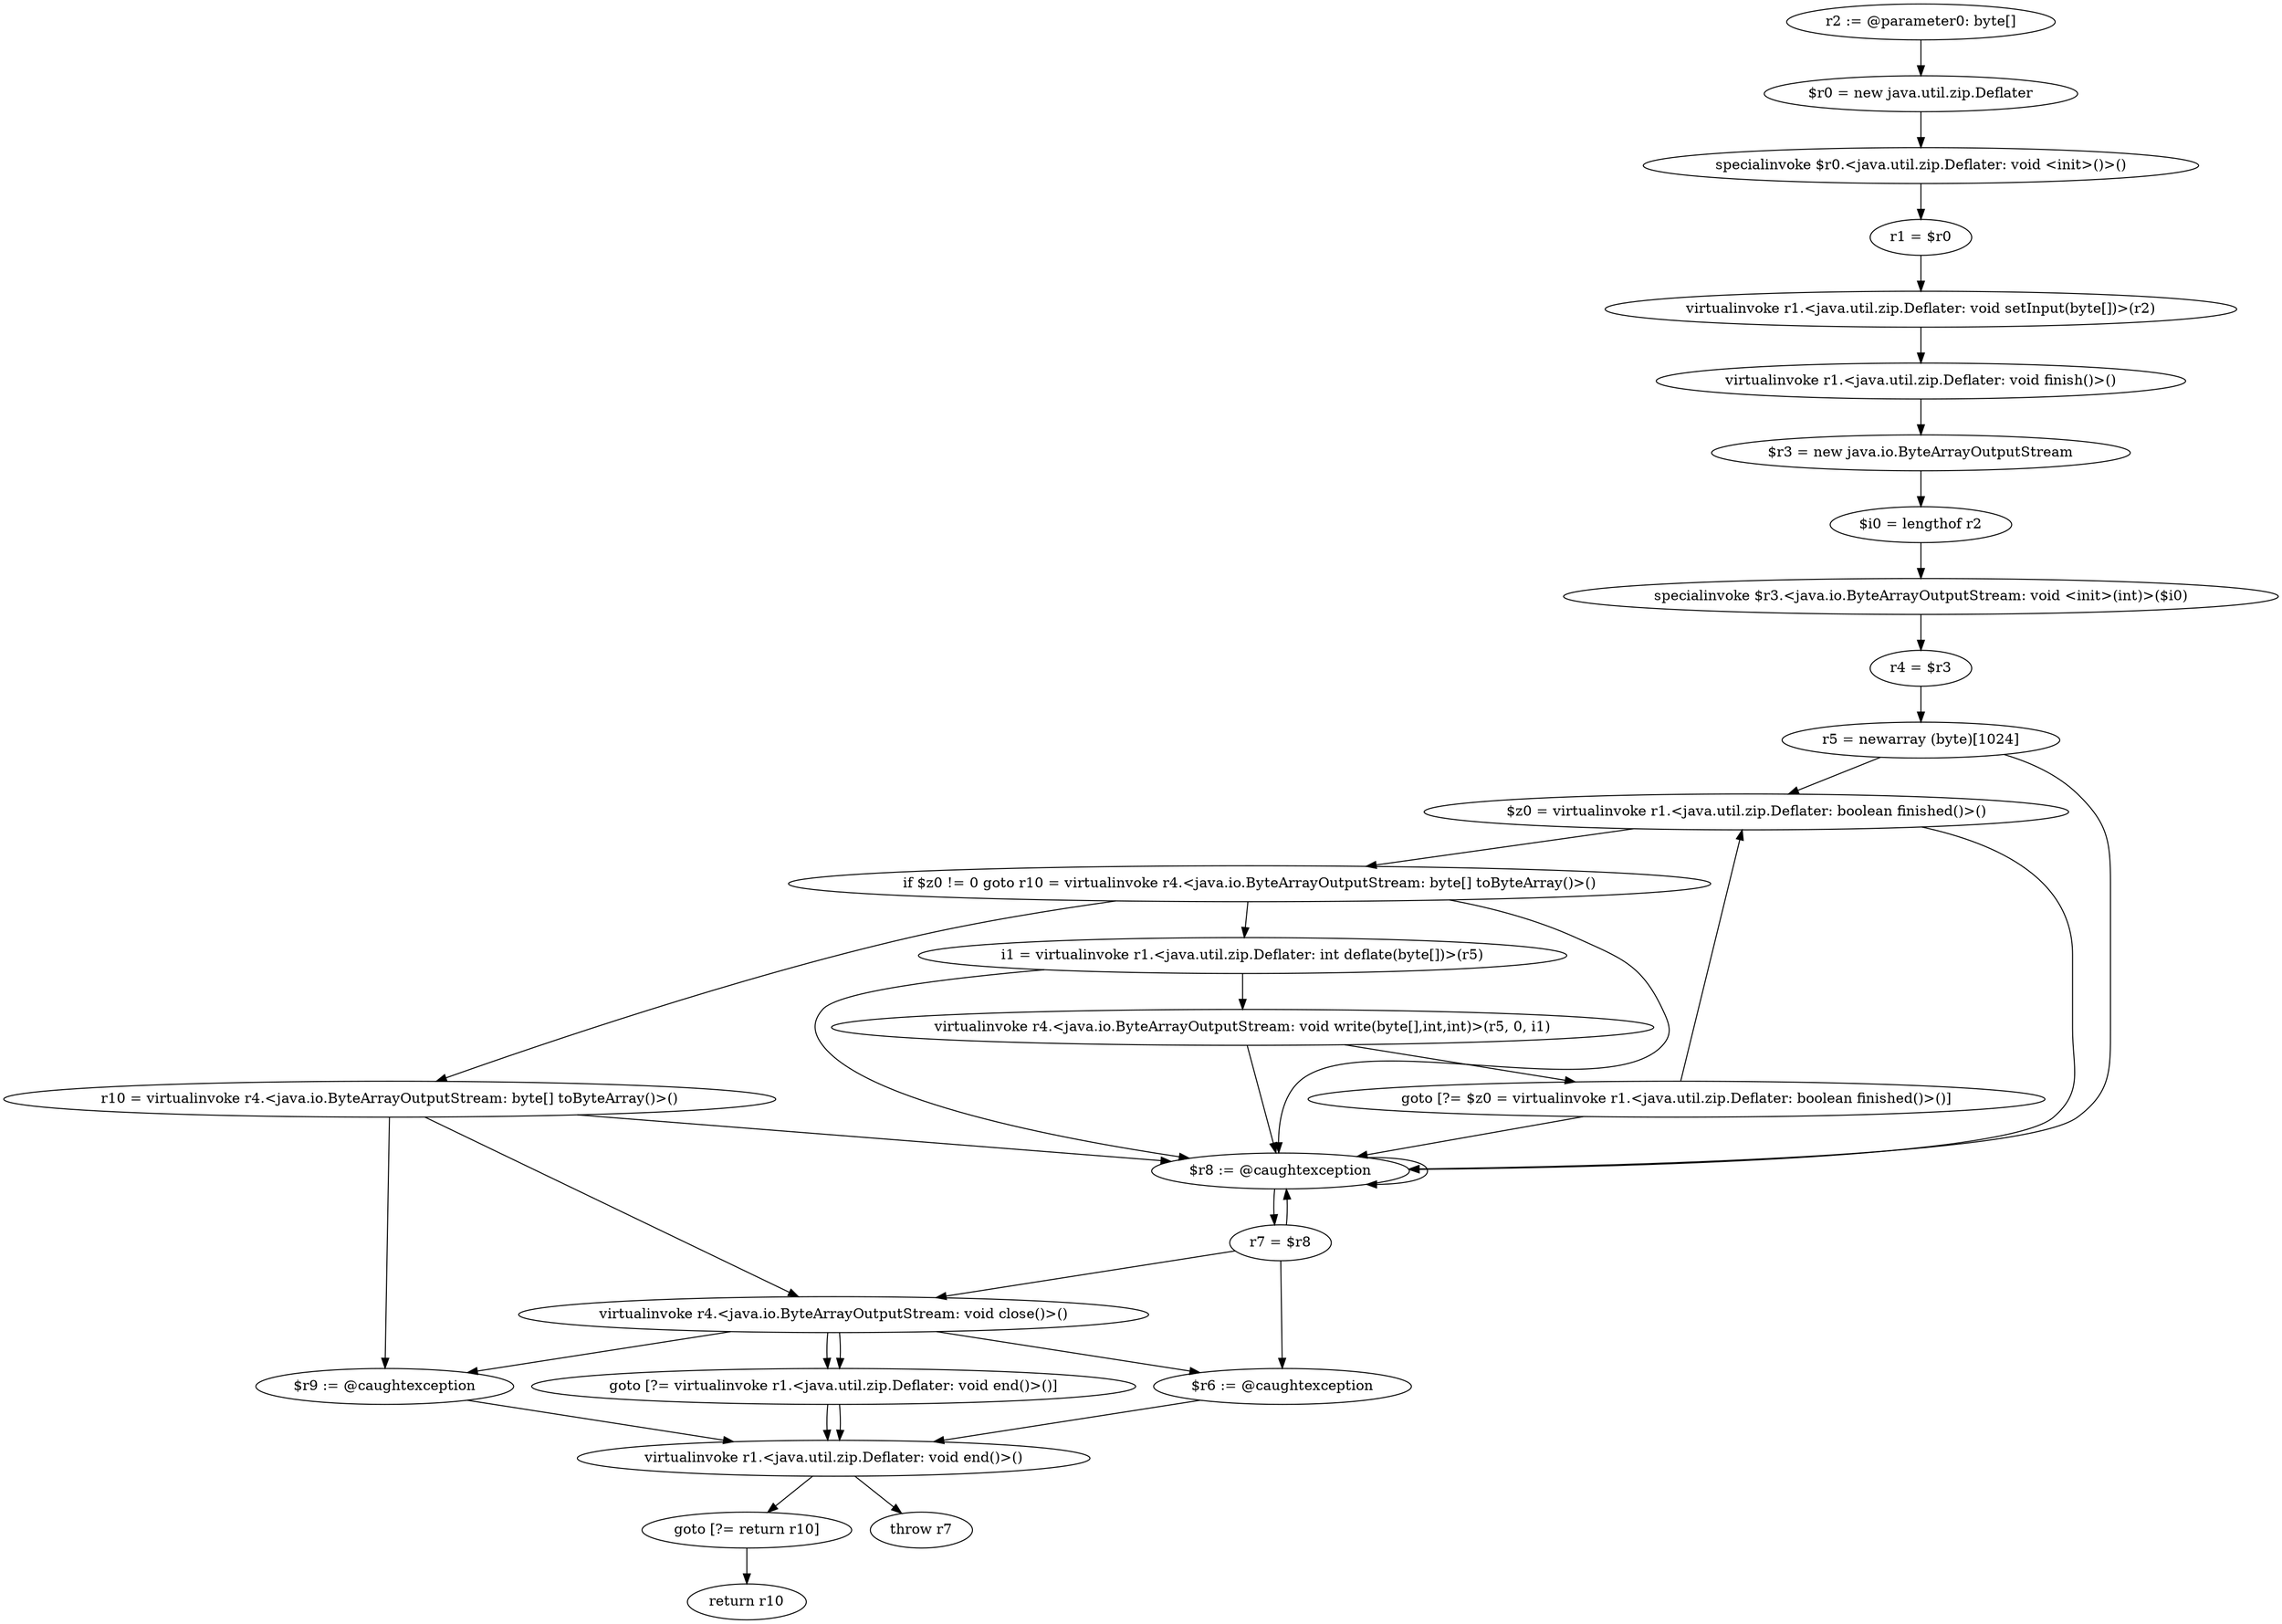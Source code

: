 digraph "unitGraph" {
    "r2 := @parameter0: byte[]"
    "$r0 = new java.util.zip.Deflater"
    "specialinvoke $r0.<java.util.zip.Deflater: void <init>()>()"
    "r1 = $r0"
    "virtualinvoke r1.<java.util.zip.Deflater: void setInput(byte[])>(r2)"
    "virtualinvoke r1.<java.util.zip.Deflater: void finish()>()"
    "$r3 = new java.io.ByteArrayOutputStream"
    "$i0 = lengthof r2"
    "specialinvoke $r3.<java.io.ByteArrayOutputStream: void <init>(int)>($i0)"
    "r4 = $r3"
    "r5 = newarray (byte)[1024]"
    "$z0 = virtualinvoke r1.<java.util.zip.Deflater: boolean finished()>()"
    "if $z0 != 0 goto r10 = virtualinvoke r4.<java.io.ByteArrayOutputStream: byte[] toByteArray()>()"
    "i1 = virtualinvoke r1.<java.util.zip.Deflater: int deflate(byte[])>(r5)"
    "virtualinvoke r4.<java.io.ByteArrayOutputStream: void write(byte[],int,int)>(r5, 0, i1)"
    "goto [?= $z0 = virtualinvoke r1.<java.util.zip.Deflater: boolean finished()>()]"
    "r10 = virtualinvoke r4.<java.io.ByteArrayOutputStream: byte[] toByteArray()>()"
    "virtualinvoke r4.<java.io.ByteArrayOutputStream: void close()>()"
    "goto [?= virtualinvoke r1.<java.util.zip.Deflater: void end()>()]"
    "$r9 := @caughtexception"
    "virtualinvoke r1.<java.util.zip.Deflater: void end()>()"
    "goto [?= return r10]"
    "$r8 := @caughtexception"
    "r7 = $r8"
    "$r6 := @caughtexception"
    "throw r7"
    "return r10"
    "r2 := @parameter0: byte[]"->"$r0 = new java.util.zip.Deflater";
    "$r0 = new java.util.zip.Deflater"->"specialinvoke $r0.<java.util.zip.Deflater: void <init>()>()";
    "specialinvoke $r0.<java.util.zip.Deflater: void <init>()>()"->"r1 = $r0";
    "r1 = $r0"->"virtualinvoke r1.<java.util.zip.Deflater: void setInput(byte[])>(r2)";
    "virtualinvoke r1.<java.util.zip.Deflater: void setInput(byte[])>(r2)"->"virtualinvoke r1.<java.util.zip.Deflater: void finish()>()";
    "virtualinvoke r1.<java.util.zip.Deflater: void finish()>()"->"$r3 = new java.io.ByteArrayOutputStream";
    "$r3 = new java.io.ByteArrayOutputStream"->"$i0 = lengthof r2";
    "$i0 = lengthof r2"->"specialinvoke $r3.<java.io.ByteArrayOutputStream: void <init>(int)>($i0)";
    "specialinvoke $r3.<java.io.ByteArrayOutputStream: void <init>(int)>($i0)"->"r4 = $r3";
    "r4 = $r3"->"r5 = newarray (byte)[1024]";
    "r5 = newarray (byte)[1024]"->"$z0 = virtualinvoke r1.<java.util.zip.Deflater: boolean finished()>()";
    "r5 = newarray (byte)[1024]"->"$r8 := @caughtexception";
    "$z0 = virtualinvoke r1.<java.util.zip.Deflater: boolean finished()>()"->"if $z0 != 0 goto r10 = virtualinvoke r4.<java.io.ByteArrayOutputStream: byte[] toByteArray()>()";
    "$z0 = virtualinvoke r1.<java.util.zip.Deflater: boolean finished()>()"->"$r8 := @caughtexception";
    "if $z0 != 0 goto r10 = virtualinvoke r4.<java.io.ByteArrayOutputStream: byte[] toByteArray()>()"->"i1 = virtualinvoke r1.<java.util.zip.Deflater: int deflate(byte[])>(r5)";
    "if $z0 != 0 goto r10 = virtualinvoke r4.<java.io.ByteArrayOutputStream: byte[] toByteArray()>()"->"r10 = virtualinvoke r4.<java.io.ByteArrayOutputStream: byte[] toByteArray()>()";
    "if $z0 != 0 goto r10 = virtualinvoke r4.<java.io.ByteArrayOutputStream: byte[] toByteArray()>()"->"$r8 := @caughtexception";
    "i1 = virtualinvoke r1.<java.util.zip.Deflater: int deflate(byte[])>(r5)"->"virtualinvoke r4.<java.io.ByteArrayOutputStream: void write(byte[],int,int)>(r5, 0, i1)";
    "i1 = virtualinvoke r1.<java.util.zip.Deflater: int deflate(byte[])>(r5)"->"$r8 := @caughtexception";
    "virtualinvoke r4.<java.io.ByteArrayOutputStream: void write(byte[],int,int)>(r5, 0, i1)"->"goto [?= $z0 = virtualinvoke r1.<java.util.zip.Deflater: boolean finished()>()]";
    "virtualinvoke r4.<java.io.ByteArrayOutputStream: void write(byte[],int,int)>(r5, 0, i1)"->"$r8 := @caughtexception";
    "goto [?= $z0 = virtualinvoke r1.<java.util.zip.Deflater: boolean finished()>()]"->"$z0 = virtualinvoke r1.<java.util.zip.Deflater: boolean finished()>()";
    "goto [?= $z0 = virtualinvoke r1.<java.util.zip.Deflater: boolean finished()>()]"->"$r8 := @caughtexception";
    "r10 = virtualinvoke r4.<java.io.ByteArrayOutputStream: byte[] toByteArray()>()"->"$r9 := @caughtexception";
    "r10 = virtualinvoke r4.<java.io.ByteArrayOutputStream: byte[] toByteArray()>()"->"$r8 := @caughtexception";
    "r10 = virtualinvoke r4.<java.io.ByteArrayOutputStream: byte[] toByteArray()>()"->"virtualinvoke r4.<java.io.ByteArrayOutputStream: void close()>()";
    "virtualinvoke r4.<java.io.ByteArrayOutputStream: void close()>()"->"goto [?= virtualinvoke r1.<java.util.zip.Deflater: void end()>()]";
    "virtualinvoke r4.<java.io.ByteArrayOutputStream: void close()>()"->"$r9 := @caughtexception";
    "goto [?= virtualinvoke r1.<java.util.zip.Deflater: void end()>()]"->"virtualinvoke r1.<java.util.zip.Deflater: void end()>()";
    "$r9 := @caughtexception"->"virtualinvoke r1.<java.util.zip.Deflater: void end()>()";
    "virtualinvoke r1.<java.util.zip.Deflater: void end()>()"->"goto [?= return r10]";
    "goto [?= return r10]"->"return r10";
    "$r8 := @caughtexception"->"r7 = $r8";
    "$r8 := @caughtexception"->"$r8 := @caughtexception";
    "r7 = $r8"->"$r6 := @caughtexception";
    "r7 = $r8"->"$r8 := @caughtexception";
    "r7 = $r8"->"virtualinvoke r4.<java.io.ByteArrayOutputStream: void close()>()";
    "virtualinvoke r4.<java.io.ByteArrayOutputStream: void close()>()"->"goto [?= virtualinvoke r1.<java.util.zip.Deflater: void end()>()]";
    "virtualinvoke r4.<java.io.ByteArrayOutputStream: void close()>()"->"$r6 := @caughtexception";
    "goto [?= virtualinvoke r1.<java.util.zip.Deflater: void end()>()]"->"virtualinvoke r1.<java.util.zip.Deflater: void end()>()";
    "$r6 := @caughtexception"->"virtualinvoke r1.<java.util.zip.Deflater: void end()>()";
    "virtualinvoke r1.<java.util.zip.Deflater: void end()>()"->"throw r7";
}
